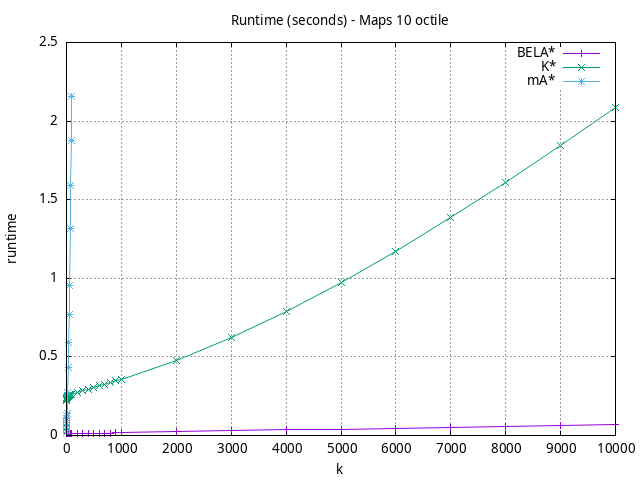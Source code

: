 #!/usr/bin/gnuplot
# -*- coding: utf-8 -*-
#
# results/maps/octile/10/random512-10.heuristic.octile.runtime.gnuplot
#
# Started on 04/07/2024 21:46:50
# Author: Carlos Linares López
set grid
set xlabel "k"
set ylabel "runtime"

set title "Runtime (seconds) - Maps 10 octile"

set terminal png enhanced font "Ariel,10"
set output 'random512-10.heuristic.octile.runtime.png'

plot "-" title "BELA*"      with linesp, "-" title "K*"      with linesp, "-" title "mA*"      with linesp

	1 0.010201574080000003
	2 0.010297919679999998
	3 0.01036648264
	4 0.01049402298
	5 0.010523871999999998
	6 0.01078917403
	7 0.010774871419999997
	8 0.010873955640000002
	9 0.010861040379999999
	10 0.011127146950000001
	20 0.011354834189999998
	30 0.01139688576
	40 0.011055027300000003
	50 0.011161612900000001
	60 0.0111038813
	70 0.0113499044
	80 0.011305172100000004
	90 0.011308417500000001
	100 0.011568151400000002
	200 0.011920948
	300 0.012627027199999998
	400 0.0136007221
	500 0.0141655519
	600 0.014344329400000001
	700 0.015392772600000002
	800 0.0156767001
	900 0.0160431361
	1000 0.017293110299999997
	2000 0.024259975599999997
	3000 0.032073485000000006
	4000 0.03946451399999999
	5000 0.040400897000000005
	6000 0.045297583999999995
	7000 0.05227077999999999
	8000 0.057044886
	9000 0.064391913
	10000 0.06971650700000001
end
	1 0.04779096
	2 0.223080891
	3 0.23087966699999998
	4 0.23272172700000002
	5 0.235003215
	6 0.23659447200000006
	7 0.23969563800000007
	8 0.241409451
	9 0.24241757800000005
	10 0.24153080899999999
	20 0.24860542900000002
	30 0.251232057
	40 0.252464792
	50 0.255211611
	60 0.25767737500000004
	70 0.25773190100000004
	80 0.260216687
	90 0.261367621
	100 0.25975149799999997
	200 0.273306438
	300 0.28465534900000006
	400 0.295424856
	500 0.305289203
	600 0.31567391000000006
	700 0.32623265
	800 0.33679200000000004
	900 0.34816635999999995
	1000 0.3558958899999999
	2000 0.4771171299999999
	3000 0.6234361399999999
	4000 0.78935414
	5000 0.97340691
	6000 1.17246253
	7000 1.38792558
	8000 1.6118177000000002
	9000 1.8461068999999997
	10000 2.0882301
end
	1 0.0175049452
	2 0.030515737260000005
	3 0.04229240007000001
	4 0.055924659839999995
	5 0.07175557192
	6 0.08130333084000001
	7 0.09423319833
	8 0.10940612697999999
	9 0.12479883201999999
	10 0.13849216809
	20 0.2756843636
	30 0.4308295462
	40 0.5906729994
	50 0.7673659076
	60 0.9549784924999999
	70 1.3198571682
	80 1.5913202170999998
	90 1.8770115723999998
	100 2.1582880803
end
